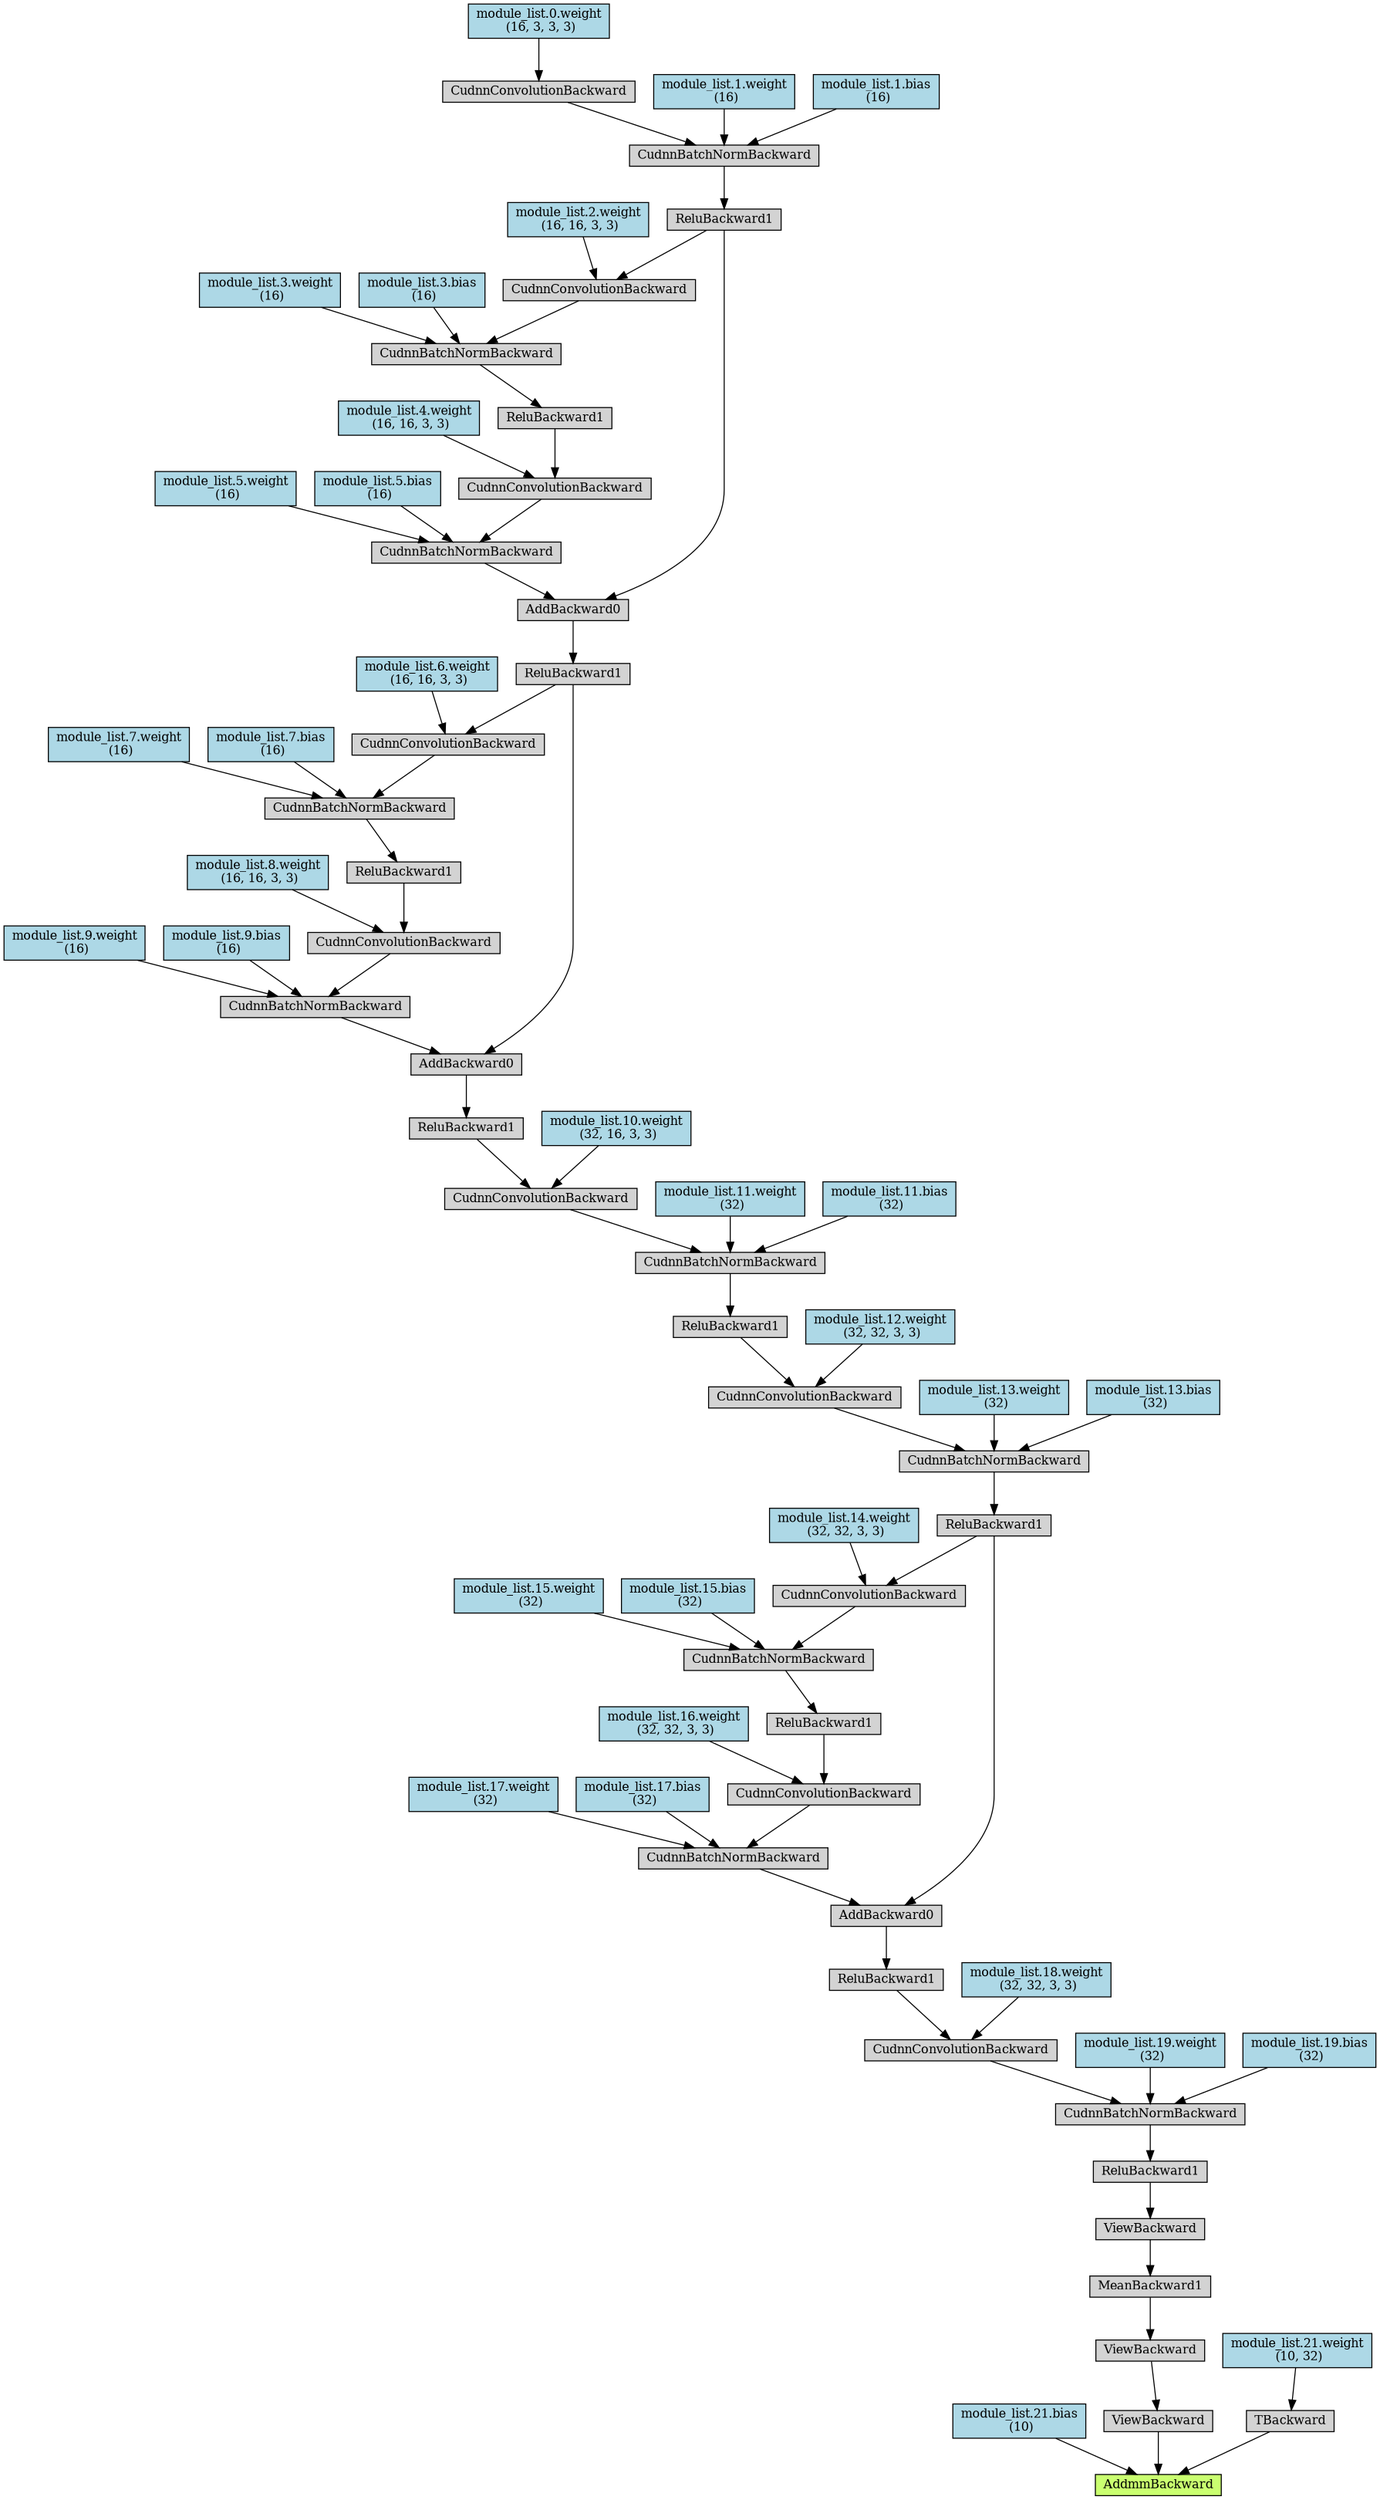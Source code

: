 digraph {
	graph [size="21.599999999999998,21.599999999999998"]
	node [align=left fontsize=12 height=0.2 ranksep=0.1 shape=box style=filled]
	140077372635792 [label=AddmmBackward fillcolor=darkolivegreen1]
	140077372636184 -> 140077372635792
	140077372636184 [label="module_list.21.bias
 (10)" fillcolor=lightblue]
	140077372635344 -> 140077372635792
	140077372635344 [label=ViewBackward]
	140077338805976 -> 140077372635344
	140077338805976 [label=ViewBackward]
	140077338806144 -> 140077338805976
	140077338806144 [label=MeanBackward1]
	140077338806256 -> 140077338806144
	140077338806256 [label=ViewBackward]
	140077338806368 -> 140077338806256
	140077338806368 [label=ReluBackward1]
	140077338806480 -> 140077338806368
	140077338806480 [label=CudnnBatchNormBackward]
	140077338806592 -> 140077338806480
	140077338806592 [label=CudnnConvolutionBackward]
	140077338806816 -> 140077338806592
	140077338806816 [label=ReluBackward1]
	140077338806984 -> 140077338806816
	140077338806984 [label=AddBackward0]
	140077338807152 -> 140077338806984
	140077338807152 [label=ReluBackward1]
	140077338807320 -> 140077338807152
	140077338807320 [label=CudnnBatchNormBackward]
	140077338807488 -> 140077338807320
	140077338807488 [label=CudnnConvolutionBackward]
	140077338807712 -> 140077338807488
	140077338807712 [label=ReluBackward1]
	140077338807880 -> 140077338807712
	140077338807880 [label=CudnnBatchNormBackward]
	140077338808048 -> 140077338807880
	140077338808048 [label=CudnnConvolutionBackward]
	140077338808272 -> 140077338808048
	140077338808272 [label=ReluBackward1]
	140077212524728 -> 140077338808272
	140077212524728 [label=AddBackward0]
	140077212524896 -> 140077212524728
	140077212524896 [label=ReluBackward1]
	140077212525064 -> 140077212524896
	140077212525064 [label=AddBackward0]
	140077212525232 -> 140077212525064
	140077212525232 [label=ReluBackward1]
	140077212525400 -> 140077212525232
	140077212525400 [label=CudnnBatchNormBackward]
	140077212525568 -> 140077212525400
	140077212525568 [label=CudnnConvolutionBackward]
	140077212525792 -> 140077212525568
	140077212525792 [label="module_list.0.weight
 (16, 3, 3, 3)" fillcolor=lightblue]
	140077212525624 -> 140077212525400
	140077212525624 [label="module_list.1.weight
 (16)" fillcolor=lightblue]
	140077212525680 -> 140077212525400
	140077212525680 [label="module_list.1.bias
 (16)" fillcolor=lightblue]
	140077212525288 -> 140077212525064
	140077212525288 [label=CudnnBatchNormBackward]
	140077212525456 -> 140077212525288
	140077212525456 [label=CudnnConvolutionBackward]
	140077212525904 -> 140077212525456
	140077212525904 [label=ReluBackward1]
	140077212526128 -> 140077212525904
	140077212526128 [label=CudnnBatchNormBackward]
	140077212526240 -> 140077212526128
	140077212526240 [label=CudnnConvolutionBackward]
	140077212525232 -> 140077212526240
	140077212526464 -> 140077212526240
	140077212526464 [label="module_list.2.weight
 (16, 16, 3, 3)" fillcolor=lightblue]
	140077212526296 -> 140077212526128
	140077212526296 [label="module_list.3.weight
 (16)" fillcolor=lightblue]
	140077212526352 -> 140077212526128
	140077212526352 [label="module_list.3.bias
 (16)" fillcolor=lightblue]
	140077212526016 -> 140077212525456
	140077212526016 [label="module_list.4.weight
 (16, 16, 3, 3)" fillcolor=lightblue]
	140077212525736 -> 140077212525288
	140077212525736 [label="module_list.5.weight
 (16)" fillcolor=lightblue]
	140077212525848 -> 140077212525288
	140077212525848 [label="module_list.5.bias
 (16)" fillcolor=lightblue]
	140077212524952 -> 140077212524728
	140077212524952 [label=CudnnBatchNormBackward]
	140077212525120 -> 140077212524952
	140077212525120 [label=CudnnConvolutionBackward]
	140077212526408 -> 140077212525120
	140077212526408 [label=ReluBackward1]
	140077212526632 -> 140077212526408
	140077212526632 [label=CudnnBatchNormBackward]
	140077212526576 -> 140077212526632
	140077212526576 [label=CudnnConvolutionBackward]
	140077212524896 -> 140077212526576
	140077212526912 -> 140077212526576
	140077212526912 [label="module_list.6.weight
 (16, 16, 3, 3)" fillcolor=lightblue]
	140077212526744 -> 140077212526632
	140077212526744 [label="module_list.7.weight
 (16)" fillcolor=lightblue]
	140077212526800 -> 140077212526632
	140077212526800 [label="module_list.7.bias
 (16)" fillcolor=lightblue]
	140077212526520 -> 140077212525120
	140077212526520 [label="module_list.8.weight
 (16, 16, 3, 3)" fillcolor=lightblue]
	140077212525344 -> 140077212524952
	140077212525344 [label="module_list.9.weight
 (16)" fillcolor=lightblue]
	140077212525960 -> 140077212524952
	140077212525960 [label="module_list.9.bias
 (16)" fillcolor=lightblue]
	140077212524616 -> 140077338808048
	140077212524616 [label="module_list.10.weight
 (32, 16, 3, 3)" fillcolor=lightblue]
	140077338808104 -> 140077338807880
	140077338808104 [label="module_list.11.weight
 (32)" fillcolor=lightblue]
	140077338808160 -> 140077338807880
	140077338808160 [label="module_list.11.bias
 (32)" fillcolor=lightblue]
	140077338807768 -> 140077338807488
	140077338807768 [label="module_list.12.weight
 (32, 32, 3, 3)" fillcolor=lightblue]
	140077338807544 -> 140077338807320
	140077338807544 [label="module_list.13.weight
 (32)" fillcolor=lightblue]
	140077338807600 -> 140077338807320
	140077338807600 [label="module_list.13.bias
 (32)" fillcolor=lightblue]
	140077338807208 -> 140077338806984
	140077338807208 [label=CudnnBatchNormBackward]
	140077338807376 -> 140077338807208
	140077338807376 [label=CudnnConvolutionBackward]
	140077338807936 -> 140077338807376
	140077338807936 [label=ReluBackward1]
	140077212526072 -> 140077338807936
	140077212526072 [label=CudnnBatchNormBackward]
	140077212526184 -> 140077212526072
	140077212526184 [label=CudnnConvolutionBackward]
	140077338807152 -> 140077212526184
	140077212527080 -> 140077212526184
	140077212527080 [label="module_list.14.weight
 (32, 32, 3, 3)" fillcolor=lightblue]
	140077212526856 -> 140077212526072
	140077212526856 [label="module_list.15.weight
 (32)" fillcolor=lightblue]
	140077212526968 -> 140077212526072
	140077212526968 [label="module_list.15.bias
 (32)" fillcolor=lightblue]
	140077212524672 -> 140077338807376
	140077212524672 [label="module_list.16.weight
 (32, 32, 3, 3)" fillcolor=lightblue]
	140077338807656 -> 140077338807208
	140077338807656 [label="module_list.17.weight
 (32)" fillcolor=lightblue]
	140077338807824 -> 140077338807208
	140077338807824 [label="module_list.17.bias
 (32)" fillcolor=lightblue]
	140077338806872 -> 140077338806592
	140077338806872 [label="module_list.18.weight
 (32, 32, 3, 3)" fillcolor=lightblue]
	140077338806648 -> 140077338806480
	140077338806648 [label="module_list.19.weight
 (32)" fillcolor=lightblue]
	140077338806704 -> 140077338806480
	140077338806704 [label="module_list.19.bias
 (32)" fillcolor=lightblue]
	140077338805808 -> 140077372635792
	140077338805808 [label=TBackward]
	140077338806088 -> 140077338805808
	140077338806088 [label="module_list.21.weight
 (10, 32)" fillcolor=lightblue]
}
